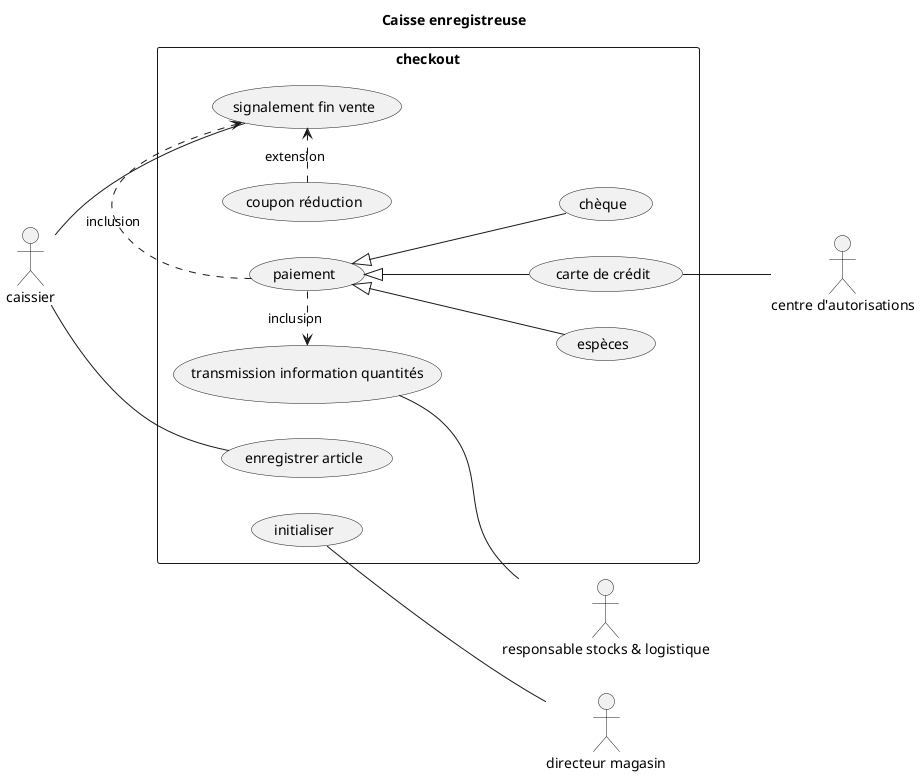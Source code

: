 @startuml
title Caisse enregistreuse
left to right direction
actor caissier
:directeur magasin: as dm
:responsable stocks & logistique: as rs
:centre d'autorisations: as ca
rectangle checkout {
caissier -- (enregistrer article)
caissier -- (signalement fin vente)
(coupon réduction) .> (signalement fin vente) : extension
(paiement) .> (signalement fin vente) : inclusion
(paiement) .> (transmission information quantités) : inclusion



(paiement) <|-- (carte de crédit)
(paiement) <|-- (chèque)
(paiement) <|-- (espèces)
(initialiser) -- dm
(transmission information quantités) -- rs
(carte de crédit) -- ca
}

@enduml